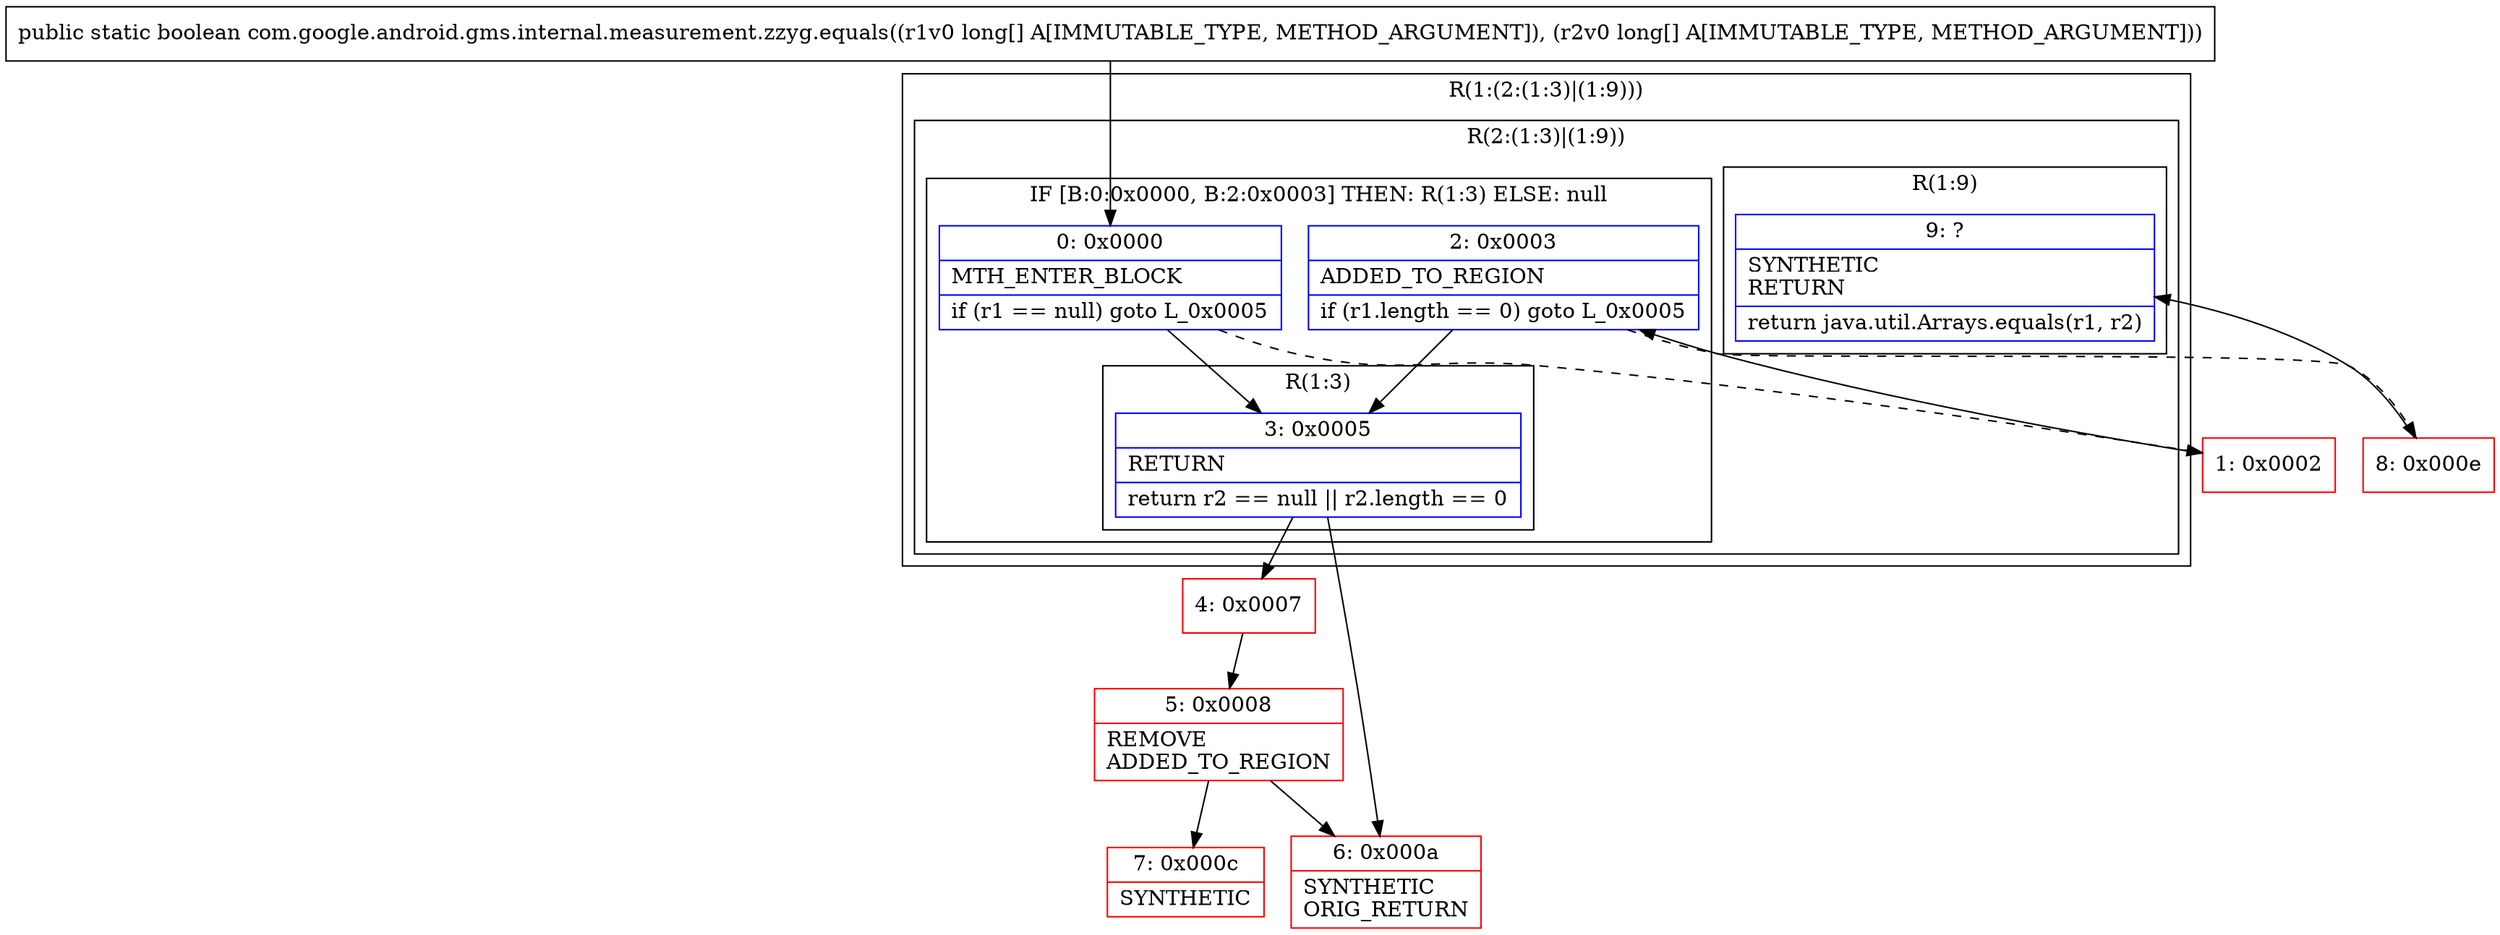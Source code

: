 digraph "CFG forcom.google.android.gms.internal.measurement.zzyg.equals([J[J)Z" {
subgraph cluster_Region_1686611187 {
label = "R(1:(2:(1:3)|(1:9)))";
node [shape=record,color=blue];
subgraph cluster_Region_354559261 {
label = "R(2:(1:3)|(1:9))";
node [shape=record,color=blue];
subgraph cluster_IfRegion_191828439 {
label = "IF [B:0:0x0000, B:2:0x0003] THEN: R(1:3) ELSE: null";
node [shape=record,color=blue];
Node_0 [shape=record,label="{0\:\ 0x0000|MTH_ENTER_BLOCK\l|if (r1 == null) goto L_0x0005\l}"];
Node_2 [shape=record,label="{2\:\ 0x0003|ADDED_TO_REGION\l|if (r1.length == 0) goto L_0x0005\l}"];
subgraph cluster_Region_1347873827 {
label = "R(1:3)";
node [shape=record,color=blue];
Node_3 [shape=record,label="{3\:\ 0x0005|RETURN\l|return r2 == null \|\| r2.length == 0\l}"];
}
}
subgraph cluster_Region_162495206 {
label = "R(1:9)";
node [shape=record,color=blue];
Node_9 [shape=record,label="{9\:\ ?|SYNTHETIC\lRETURN\l|return java.util.Arrays.equals(r1, r2)\l}"];
}
}
}
Node_1 [shape=record,color=red,label="{1\:\ 0x0002}"];
Node_4 [shape=record,color=red,label="{4\:\ 0x0007}"];
Node_5 [shape=record,color=red,label="{5\:\ 0x0008|REMOVE\lADDED_TO_REGION\l}"];
Node_6 [shape=record,color=red,label="{6\:\ 0x000a|SYNTHETIC\lORIG_RETURN\l}"];
Node_7 [shape=record,color=red,label="{7\:\ 0x000c|SYNTHETIC\l}"];
Node_8 [shape=record,color=red,label="{8\:\ 0x000e}"];
MethodNode[shape=record,label="{public static boolean com.google.android.gms.internal.measurement.zzyg.equals((r1v0 long[] A[IMMUTABLE_TYPE, METHOD_ARGUMENT]), (r2v0 long[] A[IMMUTABLE_TYPE, METHOD_ARGUMENT])) }"];
MethodNode -> Node_0;
Node_0 -> Node_1[style=dashed];
Node_0 -> Node_3;
Node_2 -> Node_3;
Node_2 -> Node_8[style=dashed];
Node_3 -> Node_4;
Node_3 -> Node_6;
Node_1 -> Node_2;
Node_4 -> Node_5;
Node_5 -> Node_6;
Node_5 -> Node_7;
Node_8 -> Node_9;
}


